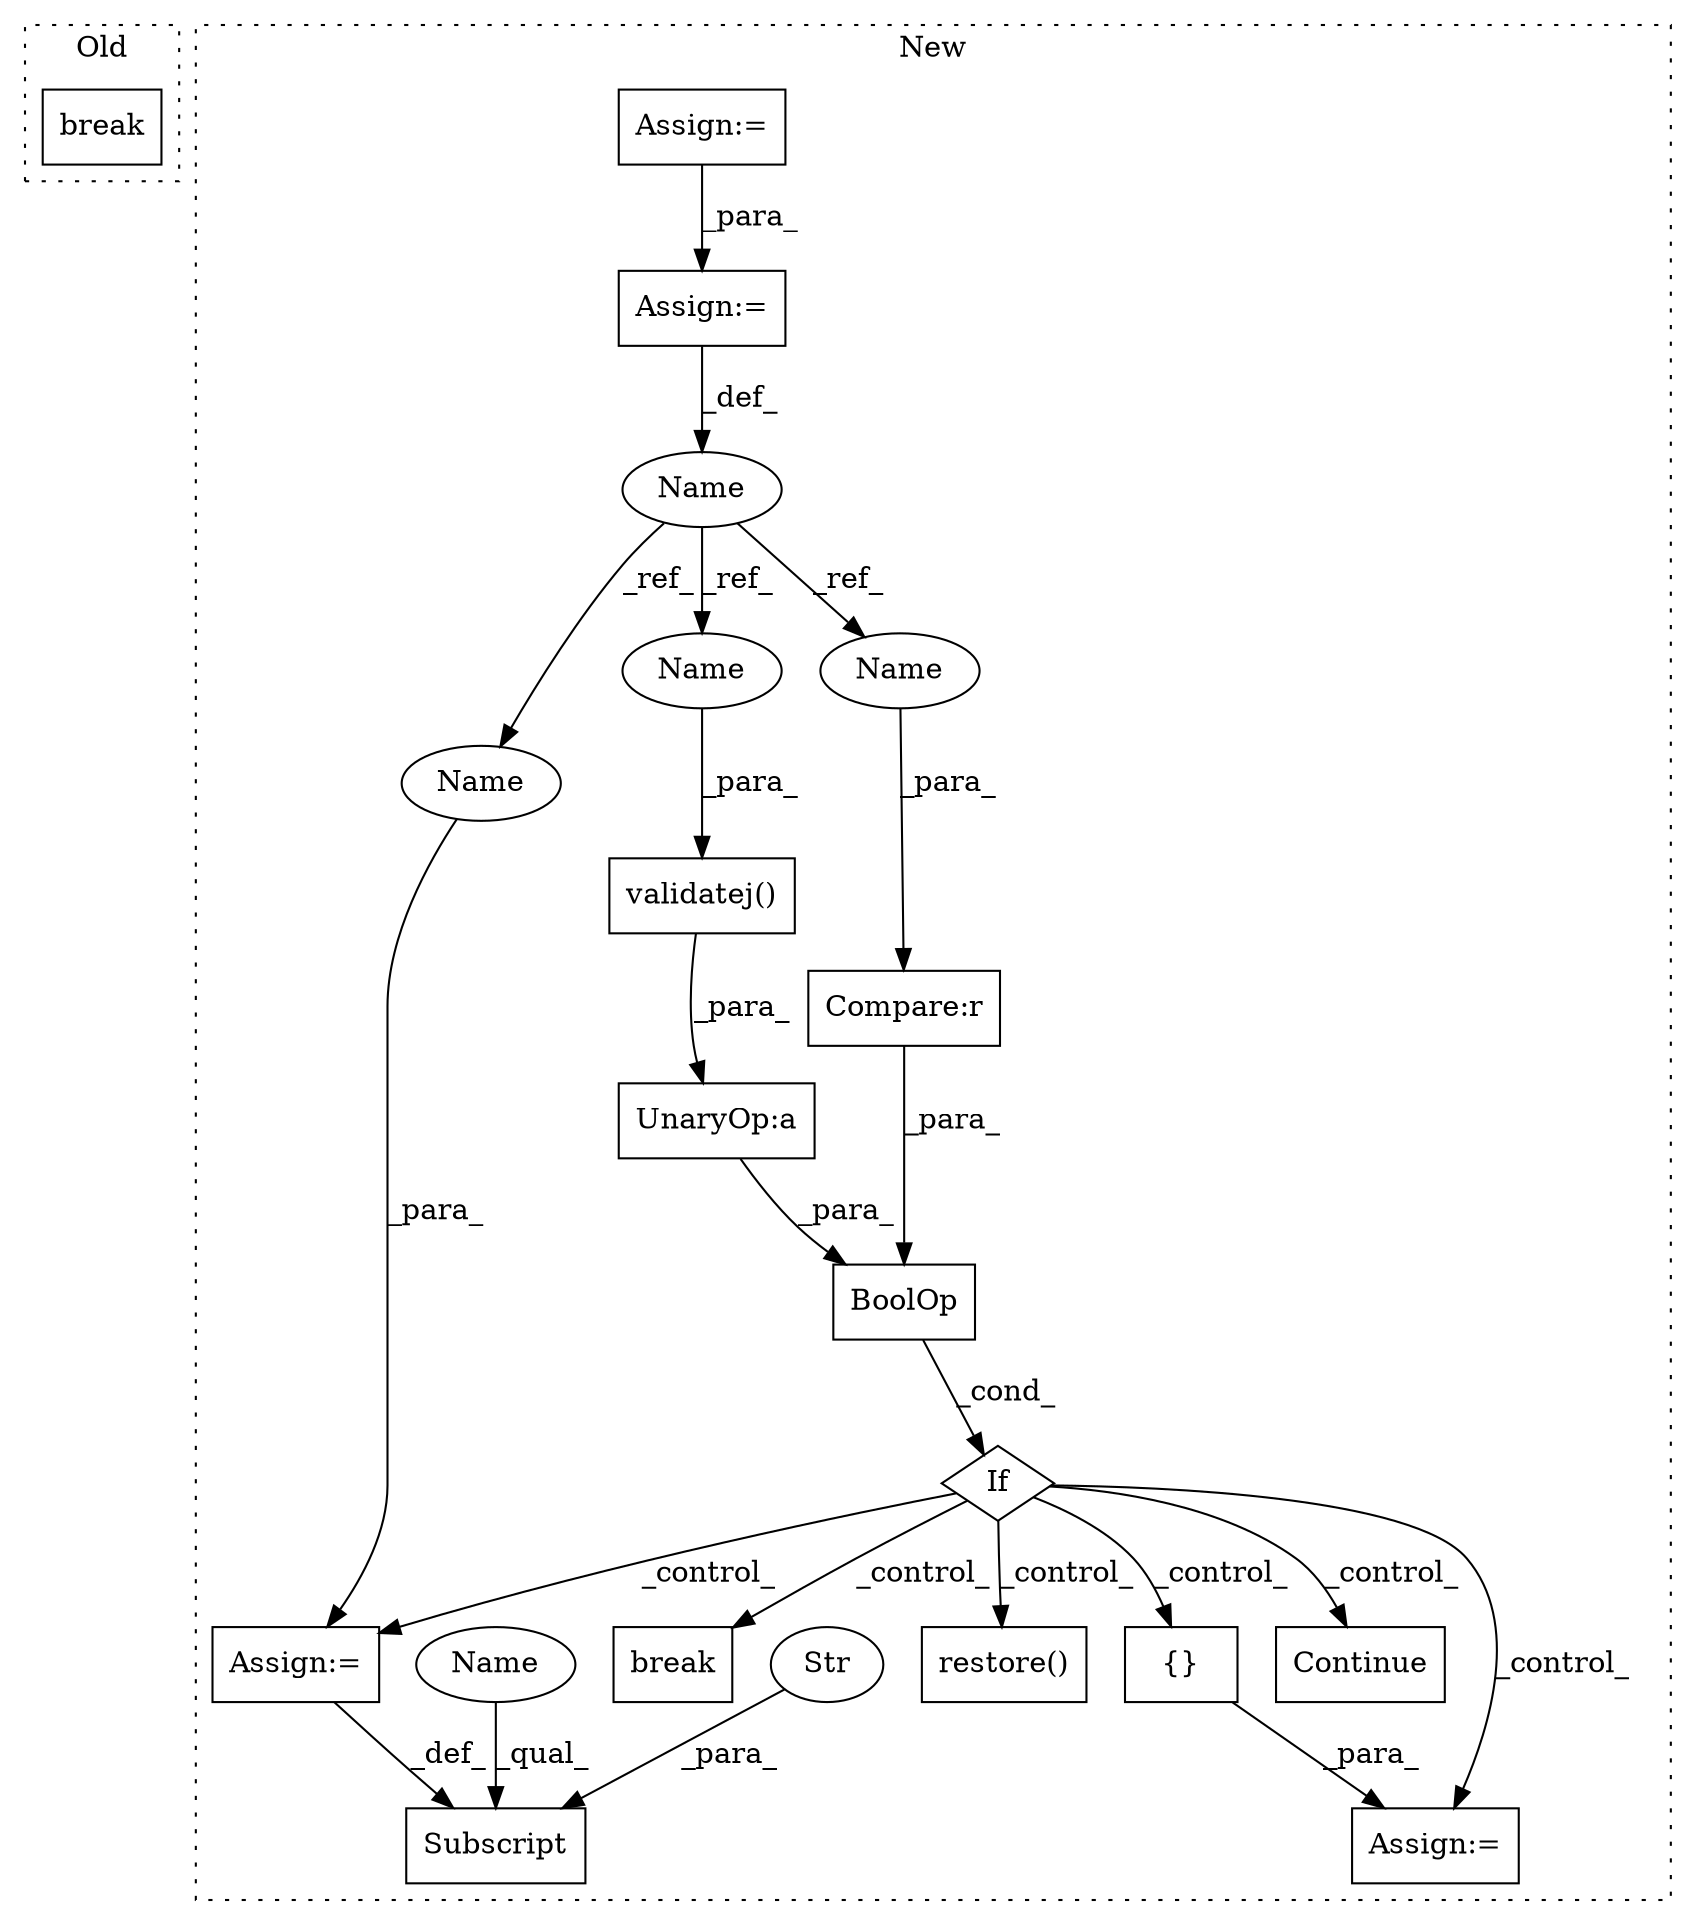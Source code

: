 digraph G {
subgraph cluster0 {
1 [label="break" a="94" s="16120" l="5" shape="box"];
label = "Old";
style="dotted";
}
subgraph cluster1 {
2 [label="Continue" a="43" s="16199" l="8" shape="box"];
3 [label="If" a="96" s="16038" l="3" shape="diamond"];
4 [label="Compare:r" a="40" s="16041" l="9" shape="box"];
5 [label="Assign:=" a="68" s="15878" l="3" shape="box"];
6 [label="Assign:=" a="68" s="16177" l="3" shape="box"];
7 [label="break" a="94" s="16689" l="5" shape="box"];
8 [label="restore()" a="75" s="16121" l="21" shape="box"];
9 [label="{}" a="59" s="16180,16180" l="2,1" shape="box"];
10 [label="Subscript" a="63" s="16220,0" l="26,0" shape="box"];
11 [label="Str" a="66" s="16227" l="18" shape="ellipse"];
12 [label="Name" a="87" s="15877" l="1" shape="ellipse"];
13 [label="Assign:=" a="68" s="16246" l="3" shape="box"];
14 [label="UnaryOp:a" a="61" s="16054" l="49" shape="box"];
15 [label="BoolOp" a="72" s="16041" l="62" shape="box"];
16 [label="validatej()" a="75" s="16058,16076" l="17,27" shape="box"];
17 [label="Assign:=" a="68" s="13284" l="3" shape="box"];
18 [label="Name" a="87" s="16249" l="1" shape="ellipse"];
19 [label="Name" a="87" s="16041" l="1" shape="ellipse"];
20 [label="Name" a="87" s="16075" l="1" shape="ellipse"];
21 [label="Name" a="87" s="16220" l="6" shape="ellipse"];
label = "New";
style="dotted";
}
3 -> 8 [label="_control_"];
3 -> 2 [label="_control_"];
3 -> 6 [label="_control_"];
3 -> 9 [label="_control_"];
3 -> 13 [label="_control_"];
3 -> 7 [label="_control_"];
4 -> 15 [label="_para_"];
5 -> 12 [label="_def_"];
9 -> 6 [label="_para_"];
11 -> 10 [label="_para_"];
12 -> 18 [label="_ref_"];
12 -> 20 [label="_ref_"];
12 -> 19 [label="_ref_"];
13 -> 10 [label="_def_"];
14 -> 15 [label="_para_"];
15 -> 3 [label="_cond_"];
16 -> 14 [label="_para_"];
17 -> 5 [label="_para_"];
18 -> 13 [label="_para_"];
19 -> 4 [label="_para_"];
20 -> 16 [label="_para_"];
21 -> 10 [label="_qual_"];
}